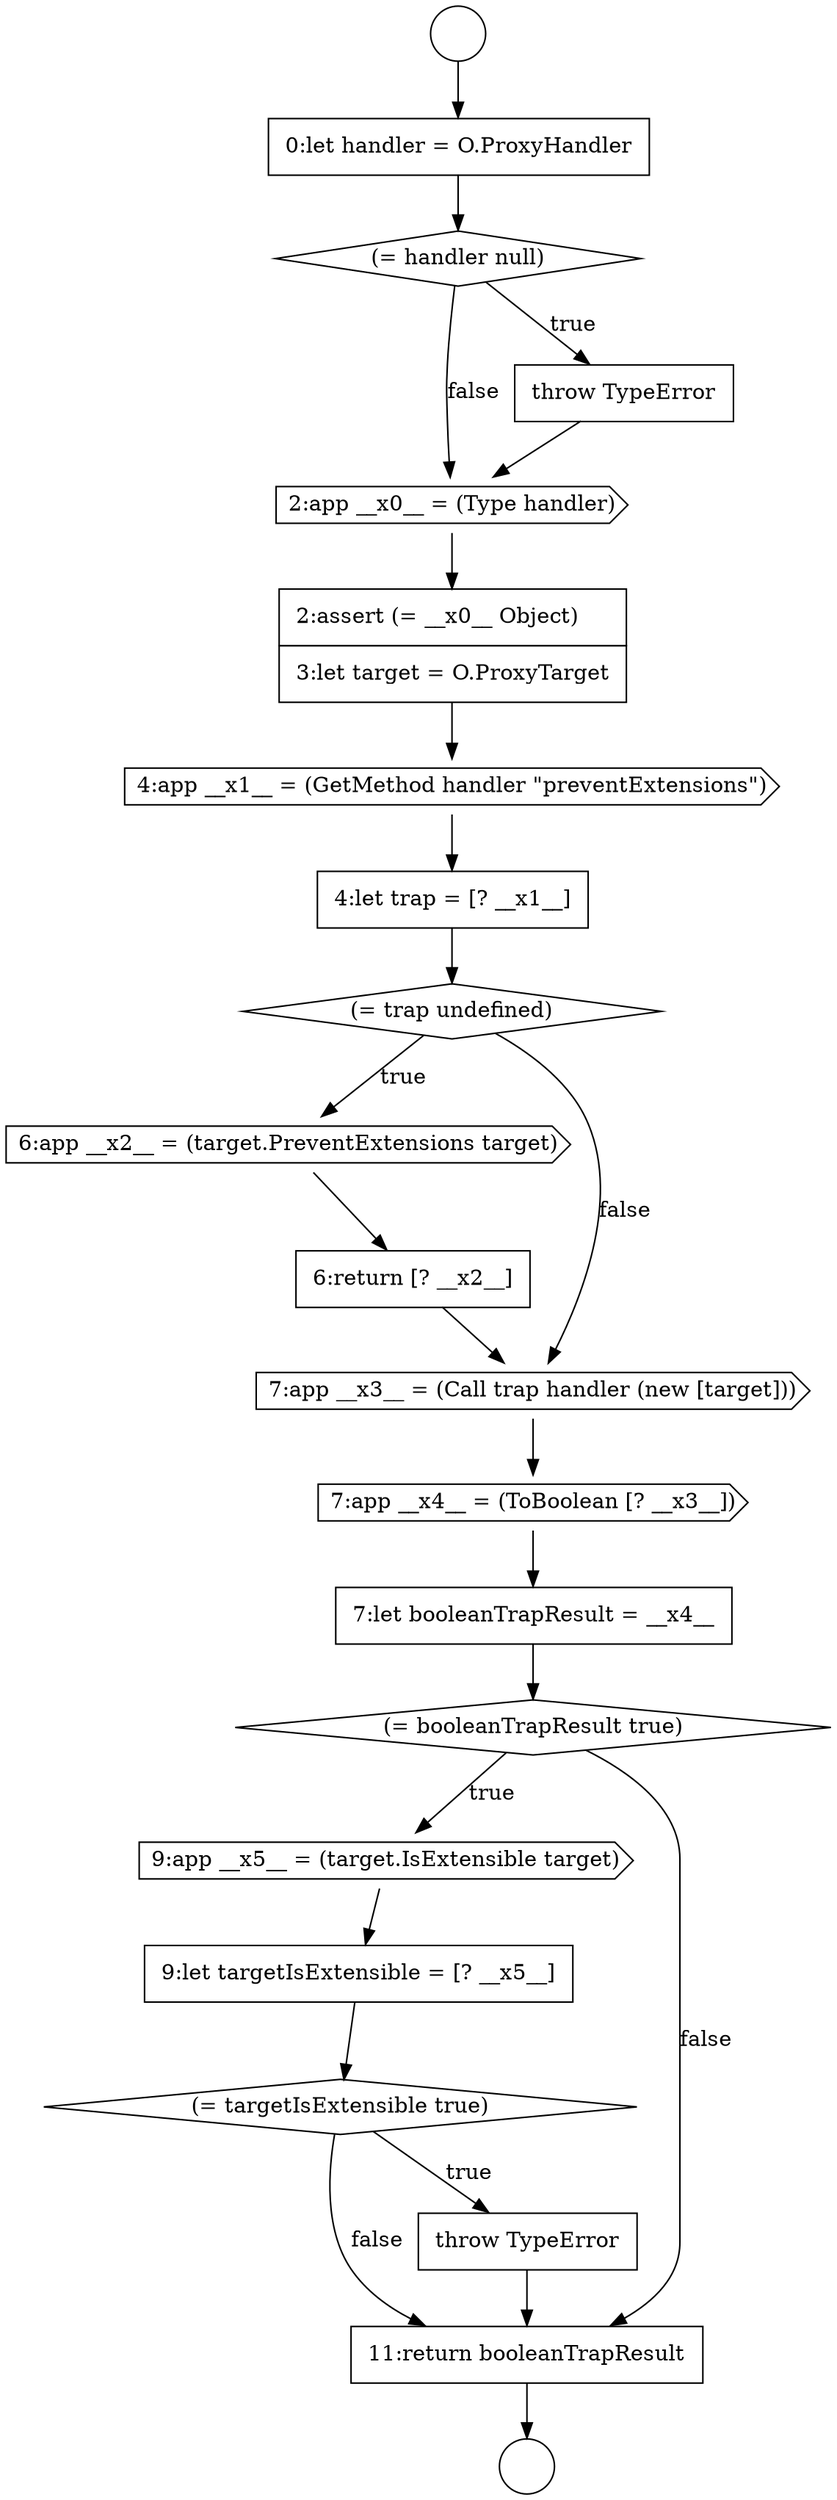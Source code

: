 digraph {
  node2744 [shape=none, margin=0, label=<<font color="black">
    <table border="0" cellborder="1" cellspacing="0" cellpadding="10">
      <tr><td align="left">0:let handler = O.ProxyHandler</td></tr>
    </table>
  </font>> color="black" fillcolor="white" style=filled]
  node2758 [shape=cds, label=<<font color="black">9:app __x5__ = (target.IsExtensible target)</font>> color="black" fillcolor="white" style=filled]
  node2756 [shape=none, margin=0, label=<<font color="black">
    <table border="0" cellborder="1" cellspacing="0" cellpadding="10">
      <tr><td align="left">7:let booleanTrapResult = __x4__</td></tr>
    </table>
  </font>> color="black" fillcolor="white" style=filled]
  node2752 [shape=cds, label=<<font color="black">6:app __x2__ = (target.PreventExtensions target)</font>> color="black" fillcolor="white" style=filled]
  node2747 [shape=cds, label=<<font color="black">2:app __x0__ = (Type handler)</font>> color="black" fillcolor="white" style=filled]
  node2754 [shape=cds, label=<<font color="black">7:app __x3__ = (Call trap handler (new [target]))</font>> color="black" fillcolor="white" style=filled]
  node2755 [shape=cds, label=<<font color="black">7:app __x4__ = (ToBoolean [? __x3__])</font>> color="black" fillcolor="white" style=filled]
  node2745 [shape=diamond, label=<<font color="black">(= handler null)</font>> color="black" fillcolor="white" style=filled]
  node2750 [shape=none, margin=0, label=<<font color="black">
    <table border="0" cellborder="1" cellspacing="0" cellpadding="10">
      <tr><td align="left">4:let trap = [? __x1__]</td></tr>
    </table>
  </font>> color="black" fillcolor="white" style=filled]
  node2762 [shape=none, margin=0, label=<<font color="black">
    <table border="0" cellborder="1" cellspacing="0" cellpadding="10">
      <tr><td align="left">11:return booleanTrapResult</td></tr>
    </table>
  </font>> color="black" fillcolor="white" style=filled]
  node2749 [shape=cds, label=<<font color="black">4:app __x1__ = (GetMethod handler &quot;preventExtensions&quot;)</font>> color="black" fillcolor="white" style=filled]
  node2761 [shape=none, margin=0, label=<<font color="black">
    <table border="0" cellborder="1" cellspacing="0" cellpadding="10">
      <tr><td align="left">throw TypeError</td></tr>
    </table>
  </font>> color="black" fillcolor="white" style=filled]
  node2748 [shape=none, margin=0, label=<<font color="black">
    <table border="0" cellborder="1" cellspacing="0" cellpadding="10">
      <tr><td align="left">2:assert (= __x0__ Object)</td></tr>
      <tr><td align="left">3:let target = O.ProxyTarget</td></tr>
    </table>
  </font>> color="black" fillcolor="white" style=filled]
  node2759 [shape=none, margin=0, label=<<font color="black">
    <table border="0" cellborder="1" cellspacing="0" cellpadding="10">
      <tr><td align="left">9:let targetIsExtensible = [? __x5__]</td></tr>
    </table>
  </font>> color="black" fillcolor="white" style=filled]
  node2753 [shape=none, margin=0, label=<<font color="black">
    <table border="0" cellborder="1" cellspacing="0" cellpadding="10">
      <tr><td align="left">6:return [? __x2__]</td></tr>
    </table>
  </font>> color="black" fillcolor="white" style=filled]
  node2742 [shape=circle label=" " color="black" fillcolor="white" style=filled]
  node2757 [shape=diamond, label=<<font color="black">(= booleanTrapResult true)</font>> color="black" fillcolor="white" style=filled]
  node2760 [shape=diamond, label=<<font color="black">(= targetIsExtensible true)</font>> color="black" fillcolor="white" style=filled]
  node2743 [shape=circle label=" " color="black" fillcolor="white" style=filled]
  node2751 [shape=diamond, label=<<font color="black">(= trap undefined)</font>> color="black" fillcolor="white" style=filled]
  node2746 [shape=none, margin=0, label=<<font color="black">
    <table border="0" cellborder="1" cellspacing="0" cellpadding="10">
      <tr><td align="left">throw TypeError</td></tr>
    </table>
  </font>> color="black" fillcolor="white" style=filled]
  node2750 -> node2751 [ color="black"]
  node2745 -> node2746 [label=<<font color="black">true</font>> color="black"]
  node2745 -> node2747 [label=<<font color="black">false</font>> color="black"]
  node2747 -> node2748 [ color="black"]
  node2752 -> node2753 [ color="black"]
  node2744 -> node2745 [ color="black"]
  node2757 -> node2758 [label=<<font color="black">true</font>> color="black"]
  node2757 -> node2762 [label=<<font color="black">false</font>> color="black"]
  node2748 -> node2749 [ color="black"]
  node2753 -> node2754 [ color="black"]
  node2755 -> node2756 [ color="black"]
  node2759 -> node2760 [ color="black"]
  node2746 -> node2747 [ color="black"]
  node2751 -> node2752 [label=<<font color="black">true</font>> color="black"]
  node2751 -> node2754 [label=<<font color="black">false</font>> color="black"]
  node2761 -> node2762 [ color="black"]
  node2760 -> node2761 [label=<<font color="black">true</font>> color="black"]
  node2760 -> node2762 [label=<<font color="black">false</font>> color="black"]
  node2754 -> node2755 [ color="black"]
  node2742 -> node2744 [ color="black"]
  node2756 -> node2757 [ color="black"]
  node2749 -> node2750 [ color="black"]
  node2758 -> node2759 [ color="black"]
  node2762 -> node2743 [ color="black"]
}
